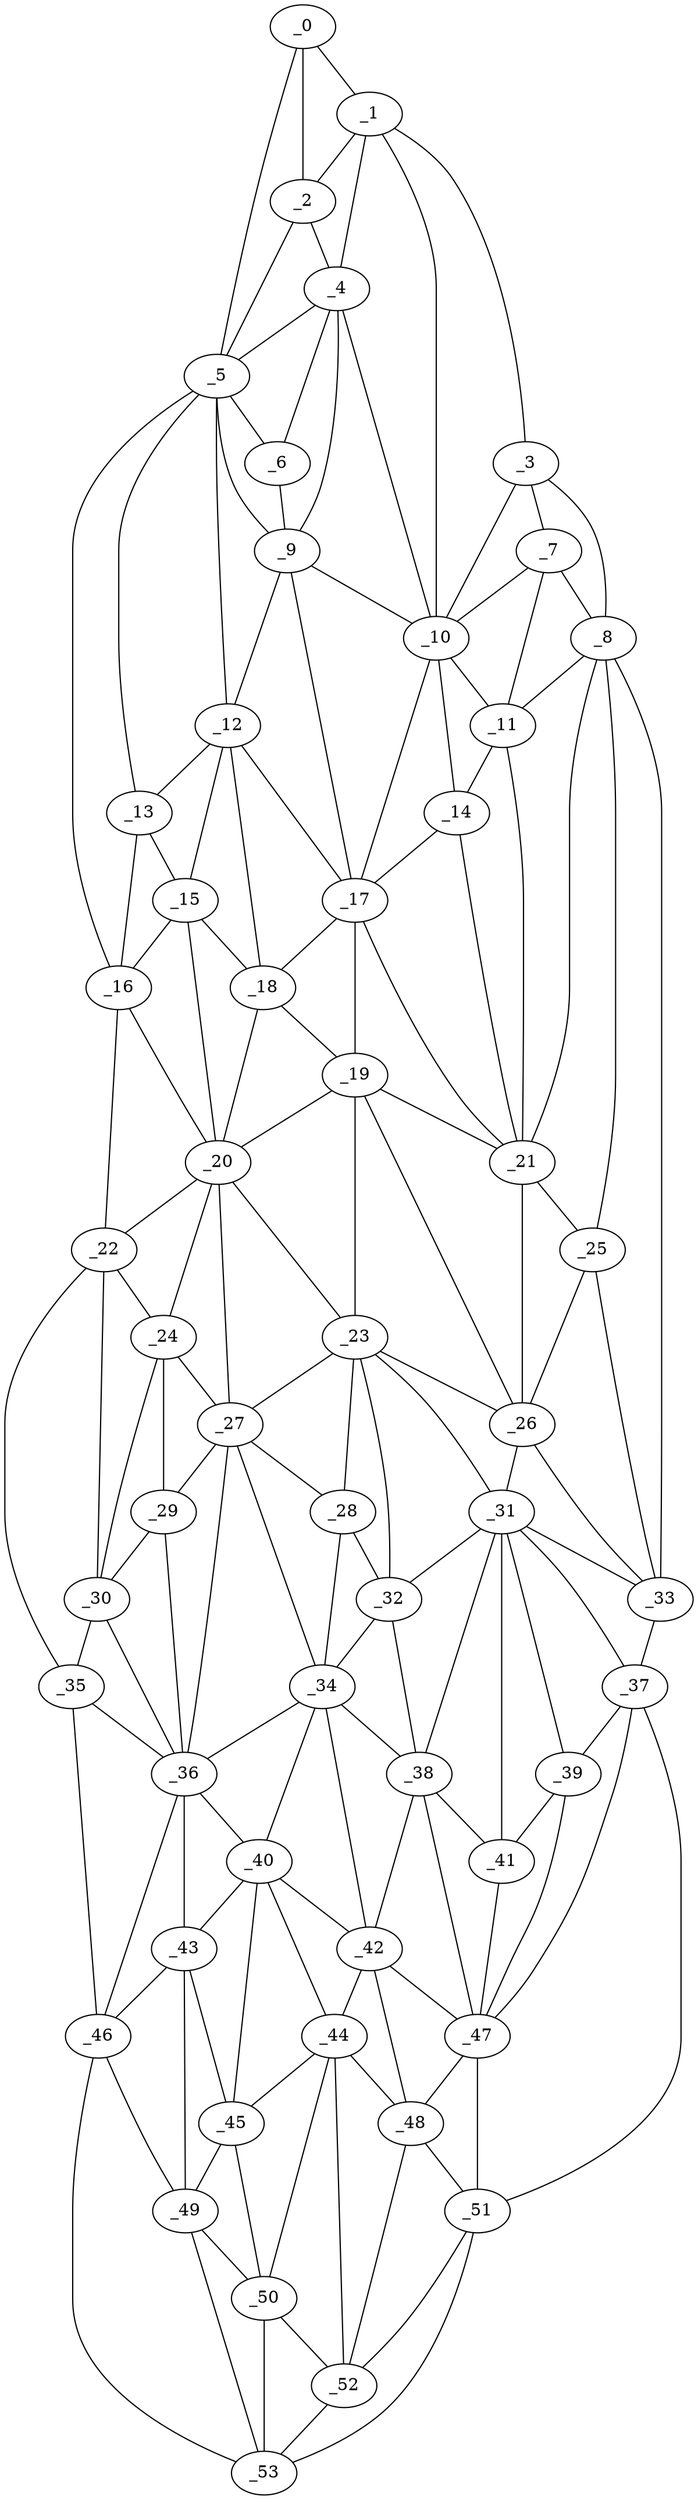 graph "obj37__60.gxl" {
	_0	 [x=9,
		y=64];
	_1	 [x=12,
		y=49];
	_0 -- _1	 [valence=1];
	_2	 [x=14,
		y=67];
	_0 -- _2	 [valence=1];
	_5	 [x=27,
		y=76];
	_0 -- _5	 [valence=1];
	_1 -- _2	 [valence=1];
	_3	 [x=19,
		y=40];
	_1 -- _3	 [valence=1];
	_4	 [x=23,
		y=65];
	_1 -- _4	 [valence=1];
	_10	 [x=35,
		y=50];
	_1 -- _10	 [valence=2];
	_2 -- _4	 [valence=2];
	_2 -- _5	 [valence=2];
	_7	 [x=31,
		y=41];
	_3 -- _7	 [valence=2];
	_8	 [x=32,
		y=27];
	_3 -- _8	 [valence=1];
	_3 -- _10	 [valence=2];
	_4 -- _5	 [valence=1];
	_6	 [x=29,
		y=69];
	_4 -- _6	 [valence=2];
	_9	 [x=32,
		y=69];
	_4 -- _9	 [valence=2];
	_4 -- _10	 [valence=2];
	_5 -- _6	 [valence=1];
	_5 -- _9	 [valence=2];
	_12	 [x=38,
		y=72];
	_5 -- _12	 [valence=2];
	_13	 [x=38,
		y=82];
	_5 -- _13	 [valence=2];
	_16	 [x=42,
		y=85];
	_5 -- _16	 [valence=1];
	_6 -- _9	 [valence=2];
	_7 -- _8	 [valence=2];
	_7 -- _10	 [valence=2];
	_11	 [x=38,
		y=41];
	_7 -- _11	 [valence=2];
	_8 -- _11	 [valence=1];
	_21	 [x=53,
		y=31];
	_8 -- _21	 [valence=2];
	_25	 [x=69,
		y=28];
	_8 -- _25	 [valence=1];
	_33	 [x=80,
		y=24];
	_8 -- _33	 [valence=1];
	_9 -- _10	 [valence=2];
	_9 -- _12	 [valence=1];
	_17	 [x=43,
		y=53];
	_9 -- _17	 [valence=1];
	_10 -- _11	 [valence=2];
	_14	 [x=40,
		y=47];
	_10 -- _14	 [valence=2];
	_10 -- _17	 [valence=2];
	_11 -- _14	 [valence=2];
	_11 -- _21	 [valence=2];
	_12 -- _13	 [valence=2];
	_15	 [x=42,
		y=77];
	_12 -- _15	 [valence=2];
	_12 -- _17	 [valence=2];
	_18	 [x=44,
		y=71];
	_12 -- _18	 [valence=1];
	_13 -- _15	 [valence=2];
	_13 -- _16	 [valence=2];
	_14 -- _17	 [valence=2];
	_14 -- _21	 [valence=2];
	_15 -- _16	 [valence=1];
	_15 -- _18	 [valence=2];
	_20	 [x=51,
		y=77];
	_15 -- _20	 [valence=2];
	_16 -- _20	 [valence=1];
	_22	 [x=59,
		y=95];
	_16 -- _22	 [valence=1];
	_17 -- _18	 [valence=2];
	_19	 [x=50,
		y=59];
	_17 -- _19	 [valence=2];
	_17 -- _21	 [valence=2];
	_18 -- _19	 [valence=2];
	_18 -- _20	 [valence=2];
	_19 -- _20	 [valence=2];
	_19 -- _21	 [valence=2];
	_23	 [x=60,
		y=61];
	_19 -- _23	 [valence=2];
	_26	 [x=69,
		y=38];
	_19 -- _26	 [valence=2];
	_20 -- _22	 [valence=2];
	_20 -- _23	 [valence=2];
	_24	 [x=67,
		y=87];
	_20 -- _24	 [valence=1];
	_27	 [x=71,
		y=73];
	_20 -- _27	 [valence=2];
	_21 -- _25	 [valence=2];
	_21 -- _26	 [valence=1];
	_22 -- _24	 [valence=2];
	_30	 [x=78,
		y=95];
	_22 -- _30	 [valence=2];
	_35	 [x=82,
		y=100];
	_22 -- _35	 [valence=1];
	_23 -- _26	 [valence=1];
	_23 -- _27	 [valence=1];
	_28	 [x=72,
		y=64];
	_23 -- _28	 [valence=2];
	_31	 [x=79,
		y=45];
	_23 -- _31	 [valence=2];
	_32	 [x=79,
		y=58];
	_23 -- _32	 [valence=1];
	_24 -- _27	 [valence=2];
	_29	 [x=74,
		y=88];
	_24 -- _29	 [valence=2];
	_24 -- _30	 [valence=2];
	_25 -- _26	 [valence=2];
	_25 -- _33	 [valence=1];
	_26 -- _31	 [valence=2];
	_26 -- _33	 [valence=2];
	_27 -- _28	 [valence=2];
	_27 -- _29	 [valence=1];
	_34	 [x=80,
		y=68];
	_27 -- _34	 [valence=2];
	_36	 [x=86,
		y=86];
	_27 -- _36	 [valence=1];
	_28 -- _32	 [valence=1];
	_28 -- _34	 [valence=1];
	_29 -- _30	 [valence=1];
	_29 -- _36	 [valence=2];
	_30 -- _35	 [valence=2];
	_30 -- _36	 [valence=2];
	_31 -- _32	 [valence=1];
	_31 -- _33	 [valence=2];
	_37	 [x=90,
		y=30];
	_31 -- _37	 [valence=2];
	_38	 [x=92,
		y=53];
	_31 -- _38	 [valence=2];
	_39	 [x=93,
		y=37];
	_31 -- _39	 [valence=1];
	_41	 [x=96,
		y=43];
	_31 -- _41	 [valence=2];
	_32 -- _34	 [valence=2];
	_32 -- _38	 [valence=2];
	_33 -- _37	 [valence=1];
	_34 -- _36	 [valence=2];
	_34 -- _38	 [valence=1];
	_40	 [x=93,
		y=76];
	_34 -- _40	 [valence=1];
	_42	 [x=98,
		y=59];
	_34 -- _42	 [valence=2];
	_35 -- _36	 [valence=1];
	_46	 [x=103,
		y=93];
	_35 -- _46	 [valence=1];
	_36 -- _40	 [valence=2];
	_43	 [x=100,
		y=80];
	_36 -- _43	 [valence=2];
	_36 -- _46	 [valence=2];
	_37 -- _39	 [valence=2];
	_47	 [x=107,
		y=46];
	_37 -- _47	 [valence=1];
	_51	 [x=120,
		y=54];
	_37 -- _51	 [valence=1];
	_38 -- _41	 [valence=1];
	_38 -- _42	 [valence=2];
	_38 -- _47	 [valence=2];
	_39 -- _41	 [valence=1];
	_39 -- _47	 [valence=2];
	_40 -- _42	 [valence=2];
	_40 -- _43	 [valence=1];
	_44	 [x=101,
		y=68];
	_40 -- _44	 [valence=2];
	_45	 [x=101,
		y=73];
	_40 -- _45	 [valence=2];
	_41 -- _47	 [valence=2];
	_42 -- _44	 [valence=2];
	_42 -- _47	 [valence=2];
	_48	 [x=111,
		y=53];
	_42 -- _48	 [valence=2];
	_43 -- _45	 [valence=1];
	_43 -- _46	 [valence=1];
	_49	 [x=114,
		y=80];
	_43 -- _49	 [valence=2];
	_44 -- _45	 [valence=2];
	_44 -- _48	 [valence=1];
	_50	 [x=119,
		y=76];
	_44 -- _50	 [valence=1];
	_52	 [x=120,
		y=61];
	_44 -- _52	 [valence=2];
	_45 -- _49	 [valence=2];
	_45 -- _50	 [valence=2];
	_46 -- _49	 [valence=1];
	_53	 [x=123,
		y=84];
	_46 -- _53	 [valence=1];
	_47 -- _48	 [valence=2];
	_47 -- _51	 [valence=2];
	_48 -- _51	 [valence=2];
	_48 -- _52	 [valence=2];
	_49 -- _50	 [valence=2];
	_49 -- _53	 [valence=2];
	_50 -- _52	 [valence=2];
	_50 -- _53	 [valence=2];
	_51 -- _52	 [valence=1];
	_51 -- _53	 [valence=1];
	_52 -- _53	 [valence=2];
}
